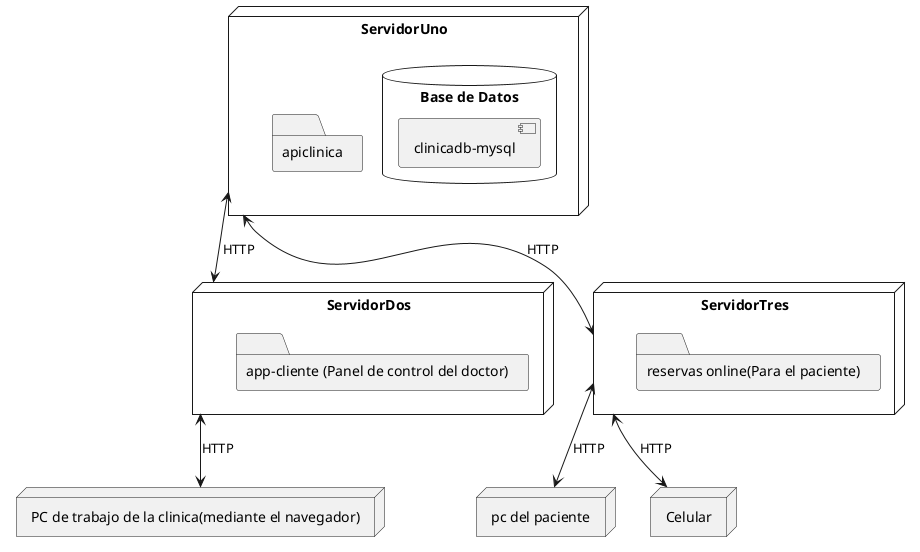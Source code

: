 @startuml
skinparam linetype "ortho"

node ServidorUno {
  folder "apiclinica"
  database "Base de Datos" {
    [clinicadb-mysql]
  }
}

node ServidorDos{
  folder "app-cliente (Panel de control del doctor)"
}
node ServidorTres{
    folder "reservas online(Para el paciente)"
}
node workstation as "PC de trabajo de la clinica(mediante el navegador)"
node  pc as "pc del paciente"
node  phone as"Celular"
ServidorUno<-->ServidorDos: HTTP
ServidorUno<-->ServidorTres: HTTP
ServidorTres<-->phone: HTTP 
ServidorDos<-->workstation: HTTP
ServidorTres<-->pc: HTTP
@enduml